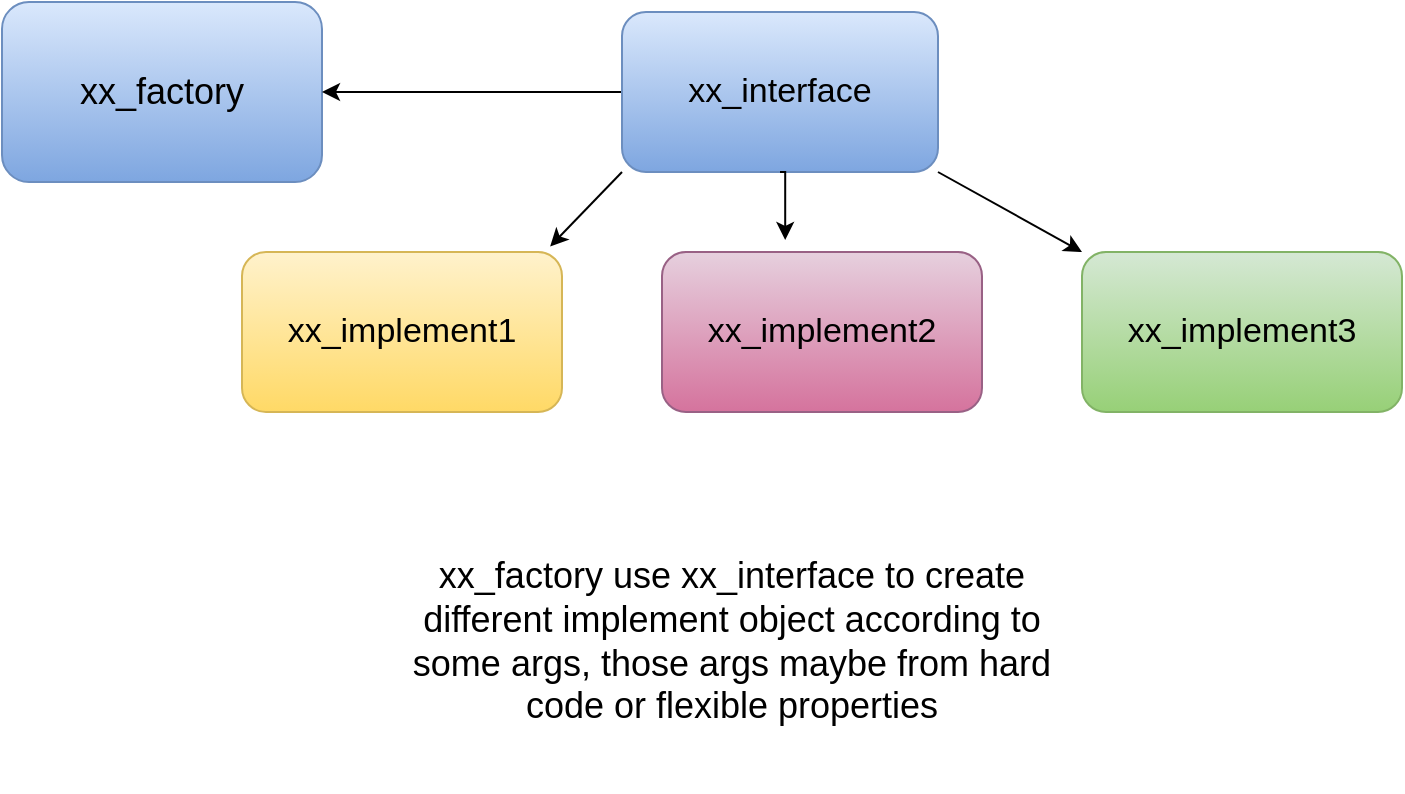 <mxfile version="22.1.5" type="github">
  <diagram name="第 1 页" id="yT7WhqKAPSQbeTmYwGzr">
    <mxGraphModel dx="1050" dy="530" grid="1" gridSize="10" guides="1" tooltips="1" connect="1" arrows="1" fold="1" page="1" pageScale="1" pageWidth="827" pageHeight="1169" math="0" shadow="0">
      <root>
        <mxCell id="0" />
        <mxCell id="1" parent="0" />
        <mxCell id="iE5u83fCRwdXHAhls4Xr-1" value="&lt;font style=&quot;font-size: 18px;&quot;&gt;xx_factory&lt;/font&gt;" style="rounded=1;whiteSpace=wrap;html=1;fillColor=#dae8fc;strokeColor=#6c8ebf;gradientColor=#7ea6e0;" vertex="1" parent="1">
          <mxGeometry x="100" y="75" width="160" height="90" as="geometry" />
        </mxCell>
        <mxCell id="iE5u83fCRwdXHAhls4Xr-17" style="edgeStyle=orthogonalEdgeStyle;rounded=0;orthogonalLoop=1;jettySize=auto;html=1;exitX=0;exitY=0.5;exitDx=0;exitDy=0;entryX=1;entryY=0.5;entryDx=0;entryDy=0;" edge="1" parent="1" source="iE5u83fCRwdXHAhls4Xr-2" target="iE5u83fCRwdXHAhls4Xr-1">
          <mxGeometry relative="1" as="geometry" />
        </mxCell>
        <mxCell id="iE5u83fCRwdXHAhls4Xr-2" value="&lt;span style=&quot;font-size: 17px;&quot;&gt;xx_interface&lt;/span&gt;" style="rounded=1;whiteSpace=wrap;html=1;fillColor=#dae8fc;strokeColor=#6c8ebf;gradientColor=#7ea6e0;" vertex="1" parent="1">
          <mxGeometry x="410" y="80" width="158" height="80" as="geometry" />
        </mxCell>
        <mxCell id="iE5u83fCRwdXHAhls4Xr-3" value="&lt;span style=&quot;font-size: 17px;&quot;&gt;xx_implement1&lt;/span&gt;" style="rounded=1;whiteSpace=wrap;html=1;fillColor=#fff2cc;strokeColor=#d6b656;gradientColor=#ffd966;" vertex="1" parent="1">
          <mxGeometry x="220" y="200" width="160" height="80" as="geometry" />
        </mxCell>
        <mxCell id="iE5u83fCRwdXHAhls4Xr-4" value="&lt;span style=&quot;font-size: 17px;&quot;&gt;xx_implement2&lt;/span&gt;" style="rounded=1;whiteSpace=wrap;html=1;fillColor=#e6d0de;strokeColor=#996185;gradientColor=#d5739d;" vertex="1" parent="1">
          <mxGeometry x="430" y="200" width="160" height="80" as="geometry" />
        </mxCell>
        <mxCell id="iE5u83fCRwdXHAhls4Xr-5" value="&lt;span style=&quot;font-size: 17px;&quot;&gt;xx_implement3&lt;/span&gt;" style="rounded=1;whiteSpace=wrap;html=1;fillColor=#d5e8d4;strokeColor=#82b366;gradientColor=#97d077;" vertex="1" parent="1">
          <mxGeometry x="640" y="200" width="160" height="80" as="geometry" />
        </mxCell>
        <mxCell id="iE5u83fCRwdXHAhls4Xr-11" value="" style="endArrow=classic;html=1;rounded=0;exitX=0;exitY=1;exitDx=0;exitDy=0;entryX=0.963;entryY=-0.035;entryDx=0;entryDy=0;entryPerimeter=0;" edge="1" parent="1" source="iE5u83fCRwdXHAhls4Xr-2" target="iE5u83fCRwdXHAhls4Xr-3">
          <mxGeometry width="50" height="50" relative="1" as="geometry">
            <mxPoint x="420" y="160" as="sourcePoint" />
            <mxPoint x="380" y="190" as="targetPoint" />
            <Array as="points" />
          </mxGeometry>
        </mxCell>
        <mxCell id="iE5u83fCRwdXHAhls4Xr-12" style="edgeStyle=orthogonalEdgeStyle;rounded=0;orthogonalLoop=1;jettySize=auto;html=1;exitX=0.5;exitY=1;exitDx=0;exitDy=0;entryX=0.385;entryY=-0.075;entryDx=0;entryDy=0;entryPerimeter=0;" edge="1" parent="1" source="iE5u83fCRwdXHAhls4Xr-2" target="iE5u83fCRwdXHAhls4Xr-4">
          <mxGeometry relative="1" as="geometry" />
        </mxCell>
        <mxCell id="iE5u83fCRwdXHAhls4Xr-14" value="" style="endArrow=classic;html=1;rounded=0;entryX=0;entryY=0;entryDx=0;entryDy=0;" edge="1" parent="1" target="iE5u83fCRwdXHAhls4Xr-5">
          <mxGeometry width="50" height="50" relative="1" as="geometry">
            <mxPoint x="568" y="160" as="sourcePoint" />
            <mxPoint x="598" y="190" as="targetPoint" />
          </mxGeometry>
        </mxCell>
        <mxCell id="iE5u83fCRwdXHAhls4Xr-15" value="&lt;font style=&quot;font-size: 18px;&quot;&gt;xx_factory use xx_interface to create different implement object according to some args, those args maybe from hard code or flexible properties&lt;/font&gt;" style="text;html=1;strokeColor=none;fillColor=none;align=center;verticalAlign=middle;whiteSpace=wrap;rounded=0;" vertex="1" parent="1">
          <mxGeometry x="300" y="320" width="330" height="150" as="geometry" />
        </mxCell>
      </root>
    </mxGraphModel>
  </diagram>
</mxfile>
